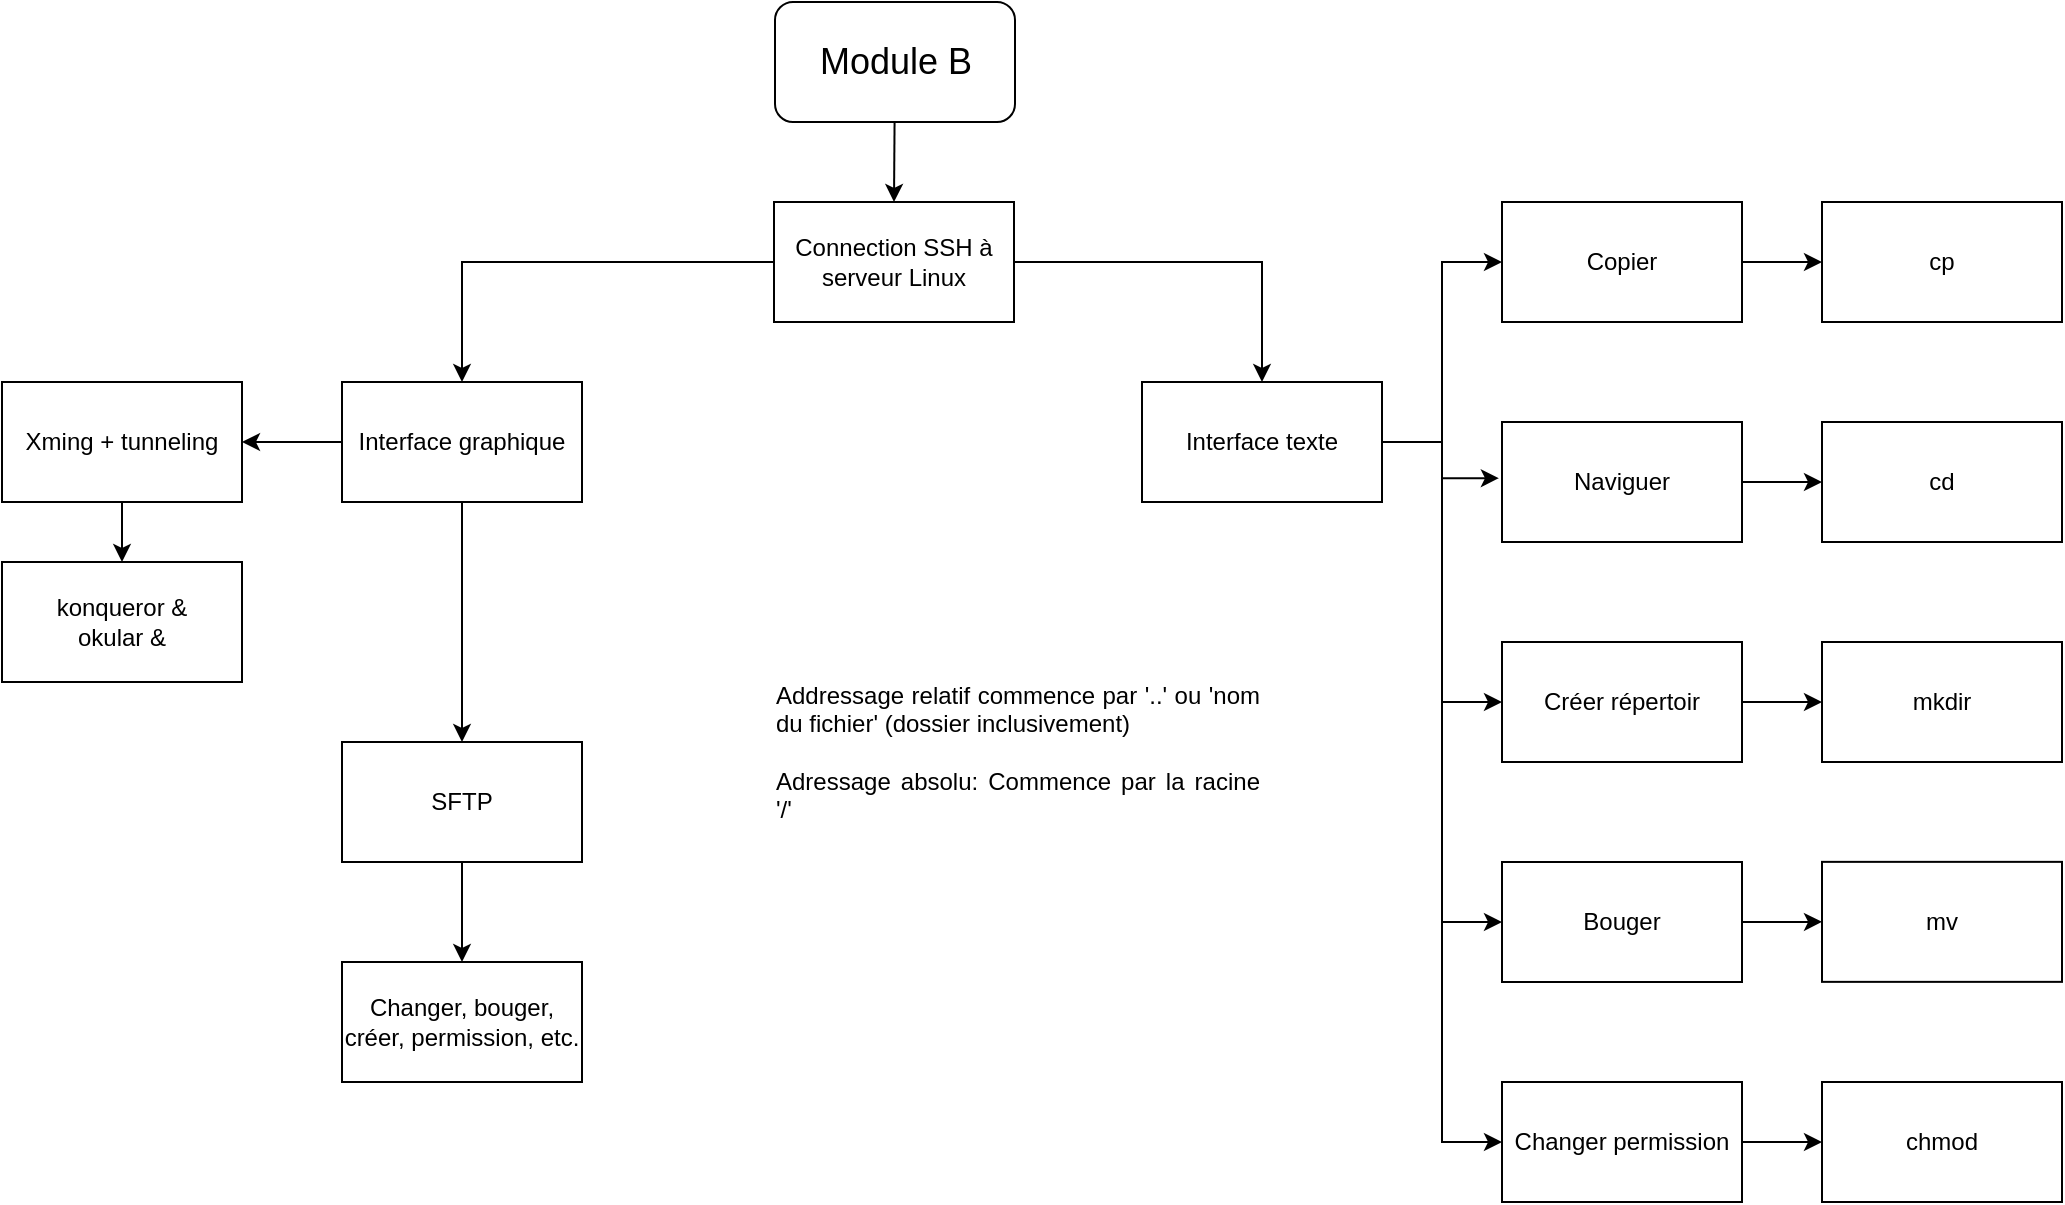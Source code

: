 <mxfile version="11.2.8" type="device" pages="1"><diagram name="Page-1" id="b98fa263-6416-c6ec-5b7d-78bf54ef71d0"><mxGraphModel dx="1097" dy="1030" grid="1" gridSize="10" guides="1" tooltips="1" connect="1" arrows="1" fold="1" page="1" pageScale="1.5" pageWidth="1100" pageHeight="850" background="#ffffff" math="0" shadow="0"><root><mxCell id="0" style=";html=1;"/><mxCell id="1" style=";html=1;" parent="0"/><mxCell id="G6csBmByCluABt6TzvYH-15" style="edgeStyle=none;rounded=0;orthogonalLoop=1;jettySize=auto;html=1;entryX=0.5;entryY=0;entryDx=0;entryDy=0;" edge="1" parent="1" source="G6csBmByCluABt6TzvYH-1" target="G6csBmByCluABt6TzvYH-2"><mxGeometry relative="1" as="geometry"/></mxCell><mxCell id="G6csBmByCluABt6TzvYH-1" value="&lt;font style=&quot;font-size: 18px&quot;&gt;Module B&lt;br&gt;&lt;/font&gt;" style="rounded=1;whiteSpace=wrap;html=1;" vertex="1" parent="1"><mxGeometry x="816.5" y="60" width="120" height="60" as="geometry"/></mxCell><mxCell id="G6csBmByCluABt6TzvYH-16" style="edgeStyle=orthogonalEdgeStyle;rounded=0;orthogonalLoop=1;jettySize=auto;html=1;" edge="1" parent="1" source="G6csBmByCluABt6TzvYH-2" target="G6csBmByCluABt6TzvYH-10"><mxGeometry relative="1" as="geometry"/></mxCell><mxCell id="G6csBmByCluABt6TzvYH-17" style="edgeStyle=orthogonalEdgeStyle;rounded=0;orthogonalLoop=1;jettySize=auto;html=1;" edge="1" parent="1" source="G6csBmByCluABt6TzvYH-2" target="G6csBmByCluABt6TzvYH-11"><mxGeometry relative="1" as="geometry"/></mxCell><mxCell id="G6csBmByCluABt6TzvYH-2" value="&lt;div&gt;Connection SSH à&lt;/div&gt;&lt;div&gt;serveur Linux&lt;br&gt;&lt;/div&gt;" style="rounded=0;whiteSpace=wrap;html=1;" vertex="1" parent="1"><mxGeometry x="816" y="160" width="120" height="60" as="geometry"/></mxCell><mxCell id="G6csBmByCluABt6TzvYH-33" style="edgeStyle=orthogonalEdgeStyle;rounded=0;orthogonalLoop=1;jettySize=auto;html=1;exitX=1;exitY=0.5;exitDx=0;exitDy=0;entryX=0;entryY=0.5;entryDx=0;entryDy=0;" edge="1" parent="1" source="G6csBmByCluABt6TzvYH-3" target="G6csBmByCluABt6TzvYH-28"><mxGeometry relative="1" as="geometry"/></mxCell><mxCell id="G6csBmByCluABt6TzvYH-3" value="Naviguer" style="rounded=0;whiteSpace=wrap;html=1;" vertex="1" parent="1"><mxGeometry x="1180" y="270" width="120" height="60" as="geometry"/></mxCell><mxCell id="G6csBmByCluABt6TzvYH-32" style="edgeStyle=orthogonalEdgeStyle;rounded=0;orthogonalLoop=1;jettySize=auto;html=1;exitX=1;exitY=0.5;exitDx=0;exitDy=0;entryX=0;entryY=0.5;entryDx=0;entryDy=0;" edge="1" parent="1" source="G6csBmByCluABt6TzvYH-4" target="G6csBmByCluABt6TzvYH-27"><mxGeometry relative="1" as="geometry"/></mxCell><mxCell id="G6csBmByCluABt6TzvYH-4" value="Copier" style="rounded=0;whiteSpace=wrap;html=1;" vertex="1" parent="1"><mxGeometry x="1180" y="160" width="120" height="60" as="geometry"/></mxCell><mxCell id="G6csBmByCluABt6TzvYH-34" style="edgeStyle=orthogonalEdgeStyle;rounded=0;orthogonalLoop=1;jettySize=auto;html=1;exitX=1;exitY=0.5;exitDx=0;exitDy=0;entryX=0;entryY=0.5;entryDx=0;entryDy=0;" edge="1" parent="1" source="G6csBmByCluABt6TzvYH-5" target="G6csBmByCluABt6TzvYH-29"><mxGeometry relative="1" as="geometry"/></mxCell><mxCell id="G6csBmByCluABt6TzvYH-5" value="Créer répertoir" style="rounded=0;whiteSpace=wrap;html=1;" vertex="1" parent="1"><mxGeometry x="1180" y="380" width="120" height="60" as="geometry"/></mxCell><mxCell id="G6csBmByCluABt6TzvYH-38" style="edgeStyle=orthogonalEdgeStyle;rounded=0;orthogonalLoop=1;jettySize=auto;html=1;entryX=0;entryY=0.5;entryDx=0;entryDy=0;" edge="1" parent="1" source="G6csBmByCluABt6TzvYH-6" target="G6csBmByCluABt6TzvYH-31"><mxGeometry relative="1" as="geometry"/></mxCell><mxCell id="G6csBmByCluABt6TzvYH-6" value="Bouger" style="rounded=0;whiteSpace=wrap;html=1;" vertex="1" parent="1"><mxGeometry x="1180" y="490" width="120" height="60" as="geometry"/></mxCell><mxCell id="G6csBmByCluABt6TzvYH-39" style="edgeStyle=orthogonalEdgeStyle;rounded=0;orthogonalLoop=1;jettySize=auto;html=1;entryX=0;entryY=0.5;entryDx=0;entryDy=0;" edge="1" parent="1" source="G6csBmByCluABt6TzvYH-7" target="G6csBmByCluABt6TzvYH-30"><mxGeometry relative="1" as="geometry"/></mxCell><mxCell id="G6csBmByCluABt6TzvYH-7" value="Changer permission" style="rounded=0;whiteSpace=wrap;html=1;" vertex="1" parent="1"><mxGeometry x="1180" y="600" width="120" height="60" as="geometry"/></mxCell><mxCell id="G6csBmByCluABt6TzvYH-19" style="edgeStyle=orthogonalEdgeStyle;rounded=0;orthogonalLoop=1;jettySize=auto;html=1;exitX=0.5;exitY=1;exitDx=0;exitDy=0;entryX=0.5;entryY=0;entryDx=0;entryDy=0;" edge="1" parent="1" source="G6csBmByCluABt6TzvYH-8" target="G6csBmByCluABt6TzvYH-9"><mxGeometry relative="1" as="geometry"/></mxCell><mxCell id="G6csBmByCluABt6TzvYH-8" value="Xming + tunneling" style="rounded=0;whiteSpace=wrap;html=1;" vertex="1" parent="1"><mxGeometry x="430" y="250" width="120" height="60" as="geometry"/></mxCell><mxCell id="G6csBmByCluABt6TzvYH-9" value="konqueror &amp;amp;&lt;br&gt;okular &amp;amp;" style="rounded=0;whiteSpace=wrap;html=1;" vertex="1" parent="1"><mxGeometry x="430" y="340" width="120" height="60" as="geometry"/></mxCell><mxCell id="G6csBmByCluABt6TzvYH-22" style="edgeStyle=orthogonalEdgeStyle;rounded=0;orthogonalLoop=1;jettySize=auto;html=1;exitX=1;exitY=0.5;exitDx=0;exitDy=0;entryX=0;entryY=0.5;entryDx=0;entryDy=0;" edge="1" parent="1" source="G6csBmByCluABt6TzvYH-10" target="G6csBmByCluABt6TzvYH-4"><mxGeometry relative="1" as="geometry"/></mxCell><mxCell id="G6csBmByCluABt6TzvYH-23" style="edgeStyle=orthogonalEdgeStyle;rounded=0;orthogonalLoop=1;jettySize=auto;html=1;entryX=-0.013;entryY=0.468;entryDx=0;entryDy=0;entryPerimeter=0;" edge="1" parent="1" source="G6csBmByCluABt6TzvYH-10" target="G6csBmByCluABt6TzvYH-3"><mxGeometry relative="1" as="geometry"/></mxCell><mxCell id="G6csBmByCluABt6TzvYH-24" style="edgeStyle=orthogonalEdgeStyle;rounded=0;orthogonalLoop=1;jettySize=auto;html=1;entryX=0;entryY=0.5;entryDx=0;entryDy=0;" edge="1" parent="1" source="G6csBmByCluABt6TzvYH-10" target="G6csBmByCluABt6TzvYH-5"><mxGeometry relative="1" as="geometry"/></mxCell><mxCell id="G6csBmByCluABt6TzvYH-25" style="edgeStyle=orthogonalEdgeStyle;rounded=0;orthogonalLoop=1;jettySize=auto;html=1;entryX=0;entryY=0.5;entryDx=0;entryDy=0;" edge="1" parent="1" source="G6csBmByCluABt6TzvYH-10" target="G6csBmByCluABt6TzvYH-6"><mxGeometry relative="1" as="geometry"/></mxCell><mxCell id="G6csBmByCluABt6TzvYH-26" style="edgeStyle=orthogonalEdgeStyle;rounded=0;orthogonalLoop=1;jettySize=auto;html=1;entryX=0;entryY=0.5;entryDx=0;entryDy=0;" edge="1" parent="1" source="G6csBmByCluABt6TzvYH-10" target="G6csBmByCluABt6TzvYH-7"><mxGeometry relative="1" as="geometry"/></mxCell><mxCell id="G6csBmByCluABt6TzvYH-10" value="Interface texte" style="rounded=0;whiteSpace=wrap;html=1;" vertex="1" parent="1"><mxGeometry x="1000" y="250" width="120" height="60" as="geometry"/></mxCell><mxCell id="G6csBmByCluABt6TzvYH-18" style="edgeStyle=orthogonalEdgeStyle;rounded=0;orthogonalLoop=1;jettySize=auto;html=1;entryX=1;entryY=0.5;entryDx=0;entryDy=0;" edge="1" parent="1" source="G6csBmByCluABt6TzvYH-11" target="G6csBmByCluABt6TzvYH-8"><mxGeometry relative="1" as="geometry"/></mxCell><mxCell id="G6csBmByCluABt6TzvYH-20" style="edgeStyle=orthogonalEdgeStyle;rounded=0;orthogonalLoop=1;jettySize=auto;html=1;exitX=0.5;exitY=1;exitDx=0;exitDy=0;entryX=0.5;entryY=0;entryDx=0;entryDy=0;" edge="1" parent="1" source="G6csBmByCluABt6TzvYH-11" target="G6csBmByCluABt6TzvYH-13"><mxGeometry relative="1" as="geometry"/></mxCell><mxCell id="G6csBmByCluABt6TzvYH-11" value="Interface graphique" style="rounded=0;whiteSpace=wrap;html=1;" vertex="1" parent="1"><mxGeometry x="600" y="250" width="120" height="60" as="geometry"/></mxCell><mxCell id="G6csBmByCluABt6TzvYH-21" style="edgeStyle=orthogonalEdgeStyle;rounded=0;orthogonalLoop=1;jettySize=auto;html=1;exitX=0.5;exitY=1;exitDx=0;exitDy=0;entryX=0.5;entryY=0;entryDx=0;entryDy=0;" edge="1" parent="1" source="G6csBmByCluABt6TzvYH-13" target="G6csBmByCluABt6TzvYH-14"><mxGeometry relative="1" as="geometry"/></mxCell><mxCell id="G6csBmByCluABt6TzvYH-13" value="SFTP" style="rounded=0;whiteSpace=wrap;html=1;" vertex="1" parent="1"><mxGeometry x="600" y="430" width="120" height="60" as="geometry"/></mxCell><mxCell id="G6csBmByCluABt6TzvYH-14" value="Changer, bouger, créer, permission, etc." style="rounded=0;whiteSpace=wrap;html=1;" vertex="1" parent="1"><mxGeometry x="600" y="540" width="120" height="60" as="geometry"/></mxCell><mxCell id="G6csBmByCluABt6TzvYH-27" value="cp" style="rounded=0;whiteSpace=wrap;html=1;" vertex="1" parent="1"><mxGeometry x="1340" y="160" width="120" height="60" as="geometry"/></mxCell><mxCell id="G6csBmByCluABt6TzvYH-28" value="cd" style="rounded=0;whiteSpace=wrap;html=1;" vertex="1" parent="1"><mxGeometry x="1340" y="270" width="120" height="60" as="geometry"/></mxCell><mxCell id="G6csBmByCluABt6TzvYH-29" value="mkdir" style="rounded=0;whiteSpace=wrap;html=1;" vertex="1" parent="1"><mxGeometry x="1340" y="380" width="120" height="60" as="geometry"/></mxCell><mxCell id="G6csBmByCluABt6TzvYH-30" value="chmod" style="rounded=0;whiteSpace=wrap;html=1;" vertex="1" parent="1"><mxGeometry x="1340" y="600" width="120" height="60" as="geometry"/></mxCell><mxCell id="G6csBmByCluABt6TzvYH-31" value="mv" style="rounded=0;whiteSpace=wrap;html=1;" vertex="1" parent="1"><mxGeometry x="1340" y="489.931" width="120" height="60" as="geometry"/></mxCell><mxCell id="G6csBmByCluABt6TzvYH-40" value="&lt;div align=&quot;justify&quot;&gt;Addressage relatif commence par '..' ou 'nom du fichier' (dossier inclusivement)&lt;/div&gt;&lt;div align=&quot;justify&quot;&gt;&lt;br&gt;&lt;/div&gt;&lt;div align=&quot;justify&quot;&gt;Adressage absolu: Commence par la racine '/'&lt;br&gt;&lt;/div&gt;" style="text;html=1;strokeColor=none;fillColor=none;align=center;verticalAlign=middle;whiteSpace=wrap;rounded=0;" vertex="1" parent="1"><mxGeometry x="816" y="340" width="244" height="190" as="geometry"/></mxCell></root></mxGraphModel></diagram></mxfile>